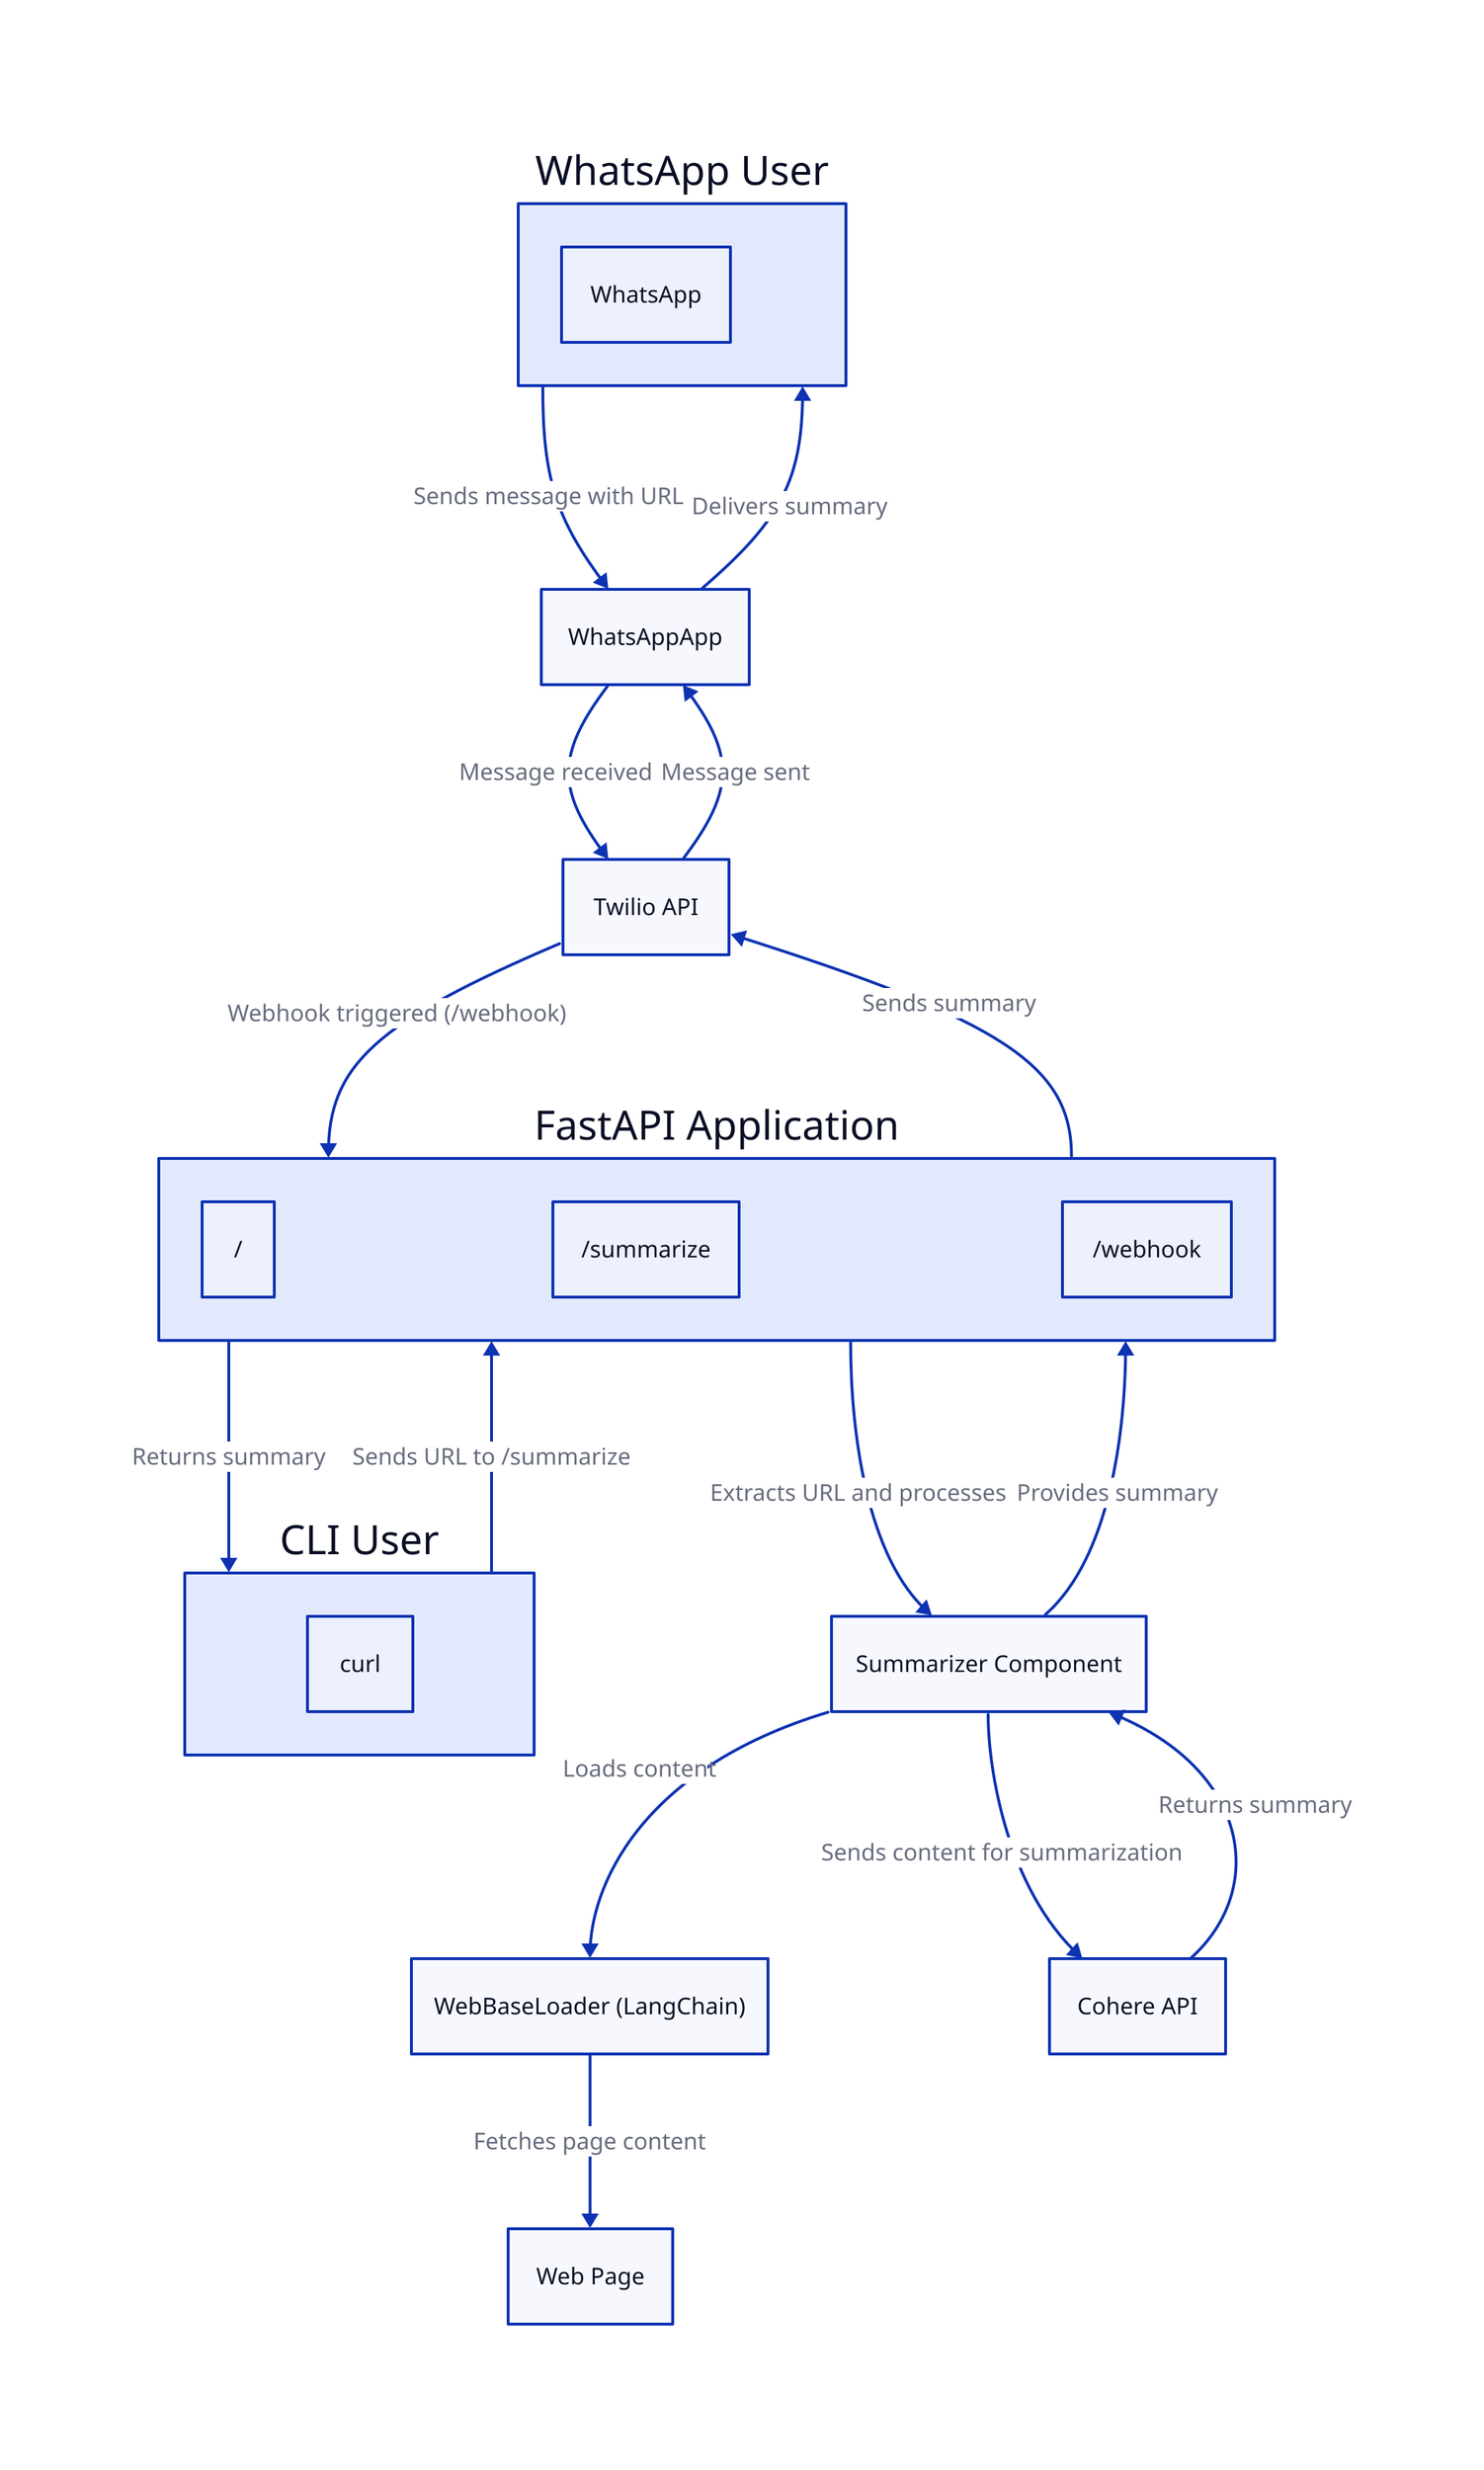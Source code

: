 direction: down

WhatsAppUser: "WhatsApp User" {
  WhatsAppApp: "WhatsApp"
}

CLIUser: "CLI User" {
  CLI: "curl"
}

TwilioAPI: "Twilio API"
FastAPI: "FastAPI Application" {
  Endpoint1: "/"
  Endpoint2: "/summarize"
  Endpoint3: "/webhook"
}
Summarizer: "Summarizer Component"
WebBaseLoader: "WebBaseLoader (LangChain)"
CohereAPI: "Cohere API"
WebPage: "Web Page"

WhatsAppUser -> WhatsAppApp: "Sends message with URL"
WhatsAppApp -> TwilioAPI: "Message received"
TwilioAPI -> FastAPI: "Webhook triggered (/webhook)"

CLIUser -> FastAPI: "Sends URL to /summarize"

FastAPI -> Summarizer: "Extracts URL and processes"
Summarizer -> WebBaseLoader: "Loads content"
WebBaseLoader -> WebPage: "Fetches page content"
Summarizer -> CohereAPI: "Sends content for summarization"
CohereAPI -> Summarizer: "Returns summary"
Summarizer -> FastAPI: "Provides summary"
FastAPI -> TwilioAPI: "Sends summary"
TwilioAPI -> WhatsAppApp: "Message sent"
WhatsAppApp -> WhatsAppUser: "Delivers summary"
FastAPI -> CLIUser: "Returns summary"